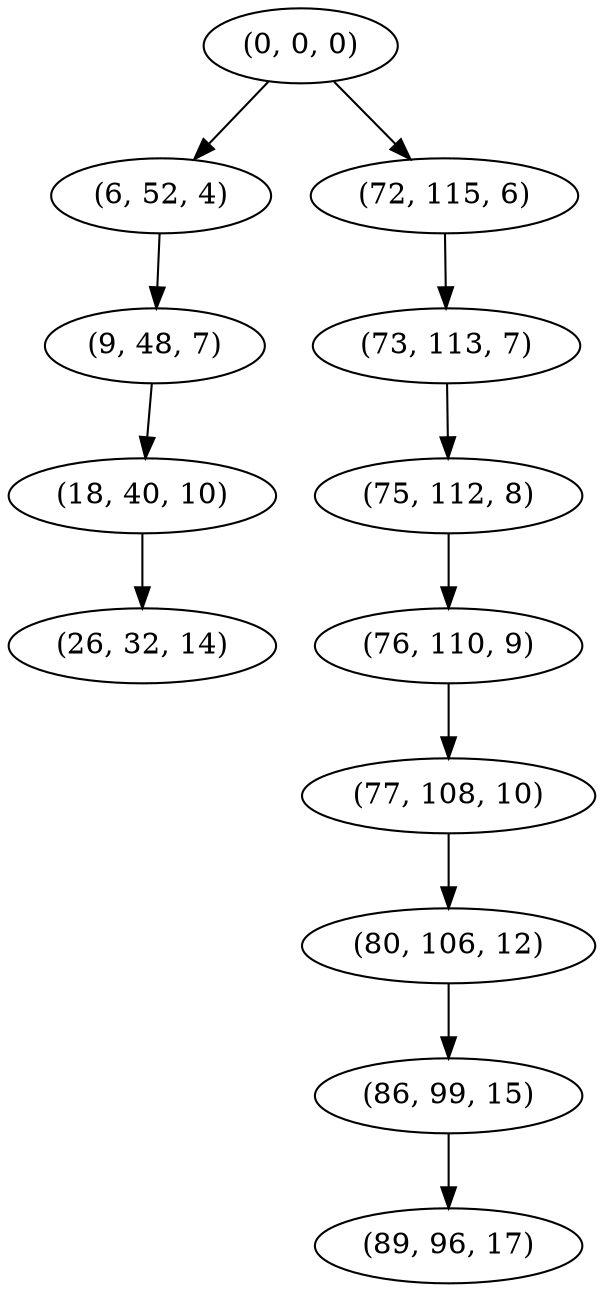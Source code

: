 digraph tree {
    "(0, 0, 0)";
    "(6, 52, 4)";
    "(9, 48, 7)";
    "(18, 40, 10)";
    "(26, 32, 14)";
    "(72, 115, 6)";
    "(73, 113, 7)";
    "(75, 112, 8)";
    "(76, 110, 9)";
    "(77, 108, 10)";
    "(80, 106, 12)";
    "(86, 99, 15)";
    "(89, 96, 17)";
    "(0, 0, 0)" -> "(6, 52, 4)";
    "(0, 0, 0)" -> "(72, 115, 6)";
    "(6, 52, 4)" -> "(9, 48, 7)";
    "(9, 48, 7)" -> "(18, 40, 10)";
    "(18, 40, 10)" -> "(26, 32, 14)";
    "(72, 115, 6)" -> "(73, 113, 7)";
    "(73, 113, 7)" -> "(75, 112, 8)";
    "(75, 112, 8)" -> "(76, 110, 9)";
    "(76, 110, 9)" -> "(77, 108, 10)";
    "(77, 108, 10)" -> "(80, 106, 12)";
    "(80, 106, 12)" -> "(86, 99, 15)";
    "(86, 99, 15)" -> "(89, 96, 17)";
}
